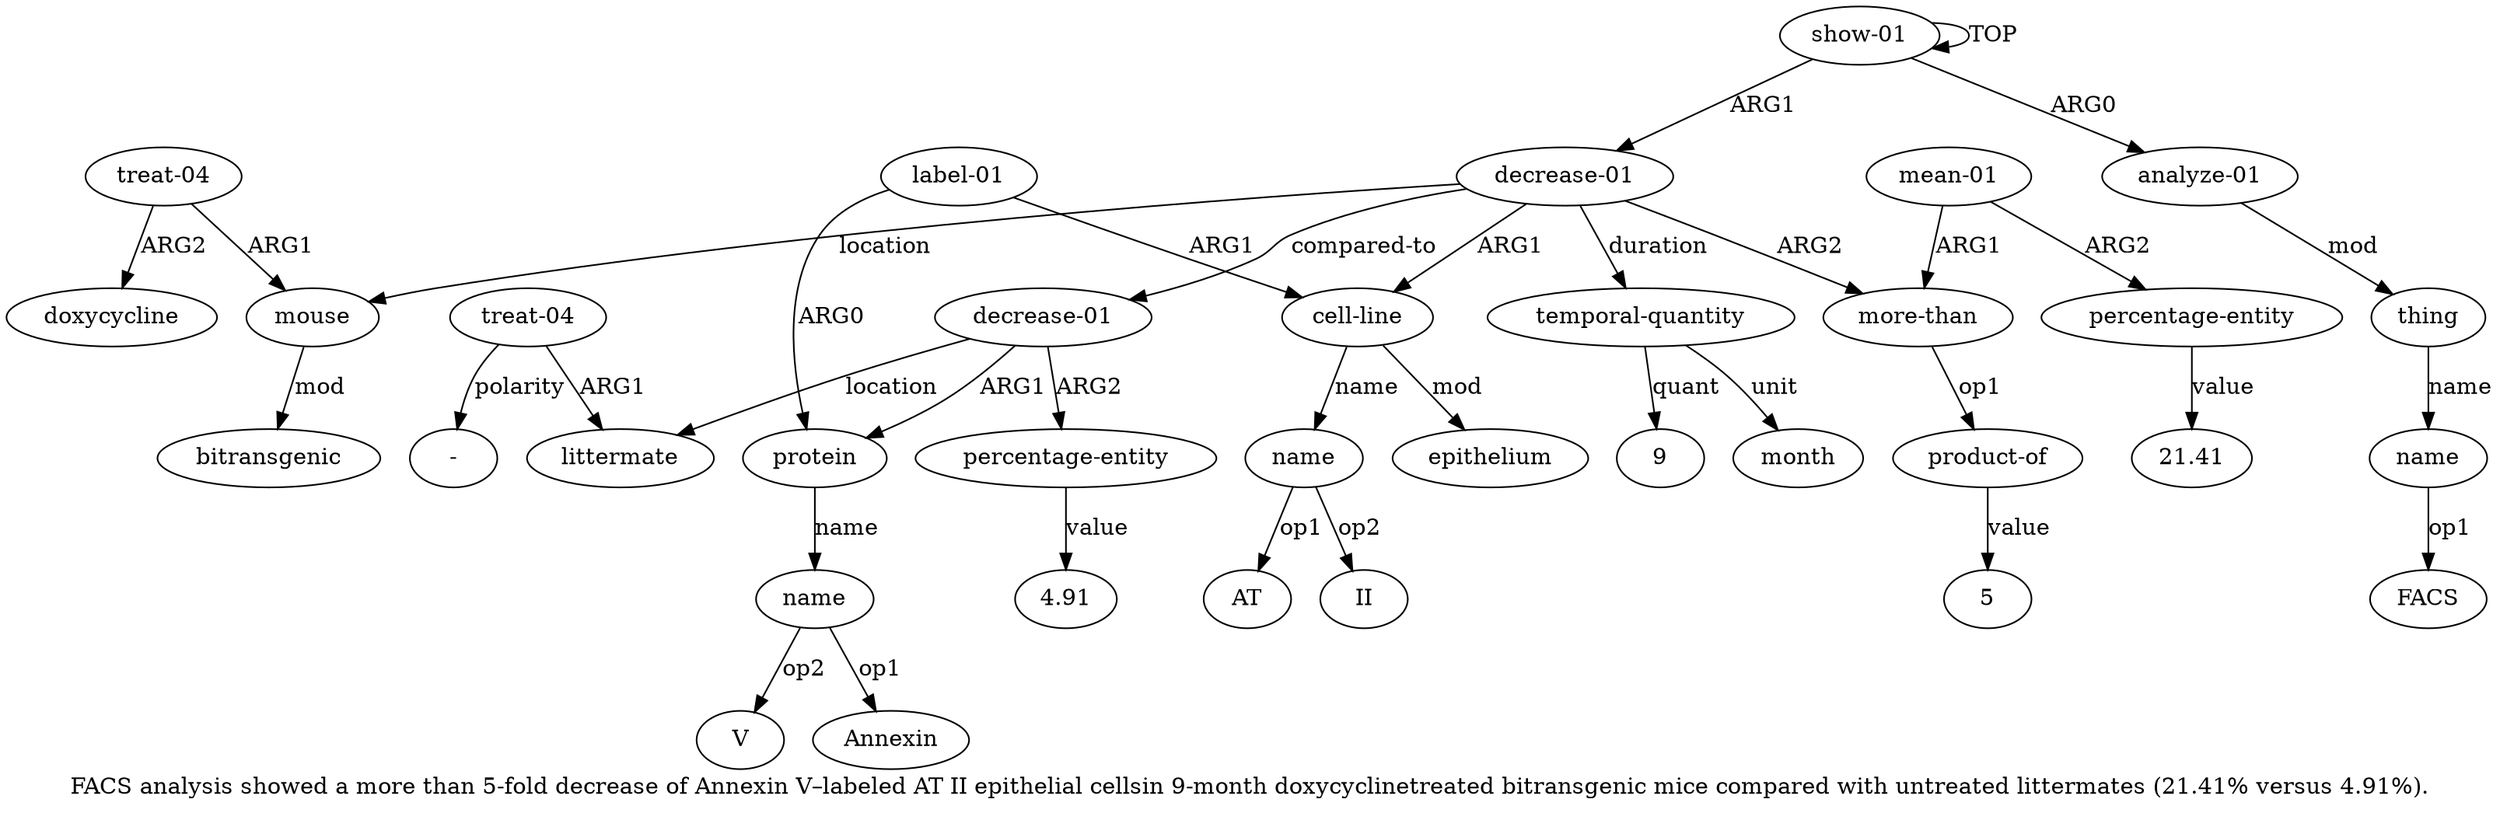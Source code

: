 digraph  {
	graph [label="FACS analysis showed a more than 5-fold decrease of Annexin V–labeled AT II epithelial cellsin 9-month doxycyclinetreated bitransgenic \
mice compared with untreated littermates (21.41% versus 4.91%)."];
	node [label="\N"];
	a20	 [color=black,
		gold_ind=20,
		gold_label=doxycycline,
		label=doxycycline,
		test_ind=20,
		test_label=doxycycline];
	a21	 [color=black,
		gold_ind=21,
		gold_label="decrease-01",
		label="decrease-01",
		test_ind=21,
		test_label="decrease-01"];
	a22	 [color=black,
		gold_ind=22,
		gold_label="percentage-entity",
		label="percentage-entity",
		test_ind=22,
		test_label="percentage-entity"];
	a21 -> a22 [key=0,
	color=black,
	gold_label=ARG2,
	label=ARG2,
	test_label=ARG2];
a23 [color=black,
	gold_ind=23,
	gold_label=littermate,
	label=littermate,
	test_ind=23,
	test_label=littermate];
a21 -> a23 [key=0,
color=black,
gold_label=location,
label=location,
test_label=location];
a9 [color=black,
gold_ind=9,
gold_label=protein,
label=protein,
test_ind=9,
test_label=protein];
a21 -> a9 [key=0,
color=black,
gold_label=ARG1,
label=ARG1,
test_label=ARG1];
"a22 4.91" [color=black,
gold_ind=-1,
gold_label=4.91,
label=4.91,
test_ind=-1,
test_label=4.91];
a22 -> "a22 4.91" [key=0,
color=black,
gold_label=value,
label=value,
test_label=value];
a24 [color=black,
gold_ind=24,
gold_label="treat-04",
label="treat-04",
test_ind=24,
test_label="treat-04"];
a24 -> a23 [key=0,
color=black,
gold_label=ARG1,
label=ARG1,
test_label=ARG1];
"a24 -" [color=black,
gold_ind=-1,
gold_label="-",
label="-",
test_ind=-1,
test_label="-"];
a24 -> "a24 -" [key=0,
color=black,
gold_label=polarity,
label=polarity,
test_label=polarity];
"a10 V" [color=black,
gold_ind=-1,
gold_label=V,
label=V,
test_ind=-1,
test_label=V];
"a15 9" [color=black,
gold_ind=-1,
gold_label=9,
label=9,
test_ind=-1,
test_label=9];
"a6 AT" [color=black,
gold_ind=-1,
gold_label=AT,
label=AT,
test_ind=-1,
test_label=AT];
"a3 FACS" [color=black,
gold_ind=-1,
gold_label=FACS,
label=FACS,
test_ind=-1,
test_label=FACS];
"a6 II" [color=black,
gold_ind=-1,
gold_label=II,
label=II,
test_ind=-1,
test_label=II];
a15 [color=black,
gold_ind=15,
gold_label="temporal-quantity",
label="temporal-quantity",
test_ind=15,
test_label="temporal-quantity"];
a15 -> "a15 9" [key=0,
color=black,
gold_label=quant,
label=quant,
test_label=quant];
a16 [color=black,
gold_ind=16,
gold_label=month,
label=month,
test_ind=16,
test_label=month];
a15 -> a16 [key=0,
color=black,
gold_label=unit,
label=unit,
test_label=unit];
a14 [color=black,
gold_ind=14,
gold_label="percentage-entity",
label="percentage-entity",
test_ind=14,
test_label="percentage-entity"];
"a14 21.41" [color=black,
gold_ind=-1,
gold_label=21.41,
label=21.41,
test_ind=-1,
test_label=21.41];
a14 -> "a14 21.41" [key=0,
color=black,
gold_label=value,
label=value,
test_label=value];
a17 [color=black,
gold_ind=17,
gold_label=mouse,
label=mouse,
test_ind=17,
test_label=mouse];
a18 [color=black,
gold_ind=18,
gold_label=bitransgenic,
label=bitransgenic,
test_ind=18,
test_label=bitransgenic];
a17 -> a18 [key=0,
color=black,
gold_label=mod,
label=mod,
test_label=mod];
a11 [color=black,
gold_ind=11,
gold_label="more-than",
label="more-than",
test_ind=11,
test_label="more-than"];
a12 [color=black,
gold_ind=12,
gold_label="product-of",
label="product-of",
test_ind=12,
test_label="product-of"];
a11 -> a12 [key=0,
color=black,
gold_label=op1,
label=op1,
test_label=op1];
a10 [color=black,
gold_ind=10,
gold_label=name,
label=name,
test_ind=10,
test_label=name];
a10 -> "a10 V" [key=0,
color=black,
gold_label=op2,
label=op2,
test_label=op2];
"a10 Annexin" [color=black,
gold_ind=-1,
gold_label=Annexin,
label=Annexin,
test_ind=-1,
test_label=Annexin];
a10 -> "a10 Annexin" [key=0,
color=black,
gold_label=op1,
label=op1,
test_label=op1];
a13 [color=black,
gold_ind=13,
gold_label="mean-01",
label="mean-01",
test_ind=13,
test_label="mean-01"];
a13 -> a14 [key=0,
color=black,
gold_label=ARG2,
label=ARG2,
test_label=ARG2];
a13 -> a11 [key=0,
color=black,
gold_label=ARG1,
label=ARG1,
test_label=ARG1];
"a12 5" [color=black,
gold_ind=-1,
gold_label=5,
label=5,
test_ind=-1,
test_label=5];
a12 -> "a12 5" [key=0,
color=black,
gold_label=value,
label=value,
test_label=value];
a19 [color=black,
gold_ind=19,
gold_label="treat-04",
label="treat-04",
test_ind=19,
test_label="treat-04"];
a19 -> a20 [key=0,
color=black,
gold_label=ARG2,
label=ARG2,
test_label=ARG2];
a19 -> a17 [key=0,
color=black,
gold_label=ARG1,
label=ARG1,
test_label=ARG1];
a1 [color=black,
gold_ind=1,
gold_label="analyze-01",
label="analyze-01",
test_ind=1,
test_label="analyze-01"];
a2 [color=black,
gold_ind=2,
gold_label=thing,
label=thing,
test_ind=2,
test_label=thing];
a1 -> a2 [key=0,
color=black,
gold_label=mod,
label=mod,
test_label=mod];
a0 [color=black,
gold_ind=0,
gold_label="show-01",
label="show-01",
test_ind=0,
test_label="show-01"];
a0 -> a1 [key=0,
color=black,
gold_label=ARG0,
label=ARG0,
test_label=ARG0];
a0 -> a0 [key=0,
color=black,
gold_label=TOP,
label=TOP,
test_label=TOP];
a4 [color=black,
gold_ind=4,
gold_label="decrease-01",
label="decrease-01",
test_ind=4,
test_label="decrease-01"];
a0 -> a4 [key=0,
color=black,
gold_label=ARG1,
label=ARG1,
test_label=ARG1];
a3 [color=black,
gold_ind=3,
gold_label=name,
label=name,
test_ind=3,
test_label=name];
a3 -> "a3 FACS" [key=0,
color=black,
gold_label=op1,
label=op1,
test_label=op1];
a2 -> a3 [key=0,
color=black,
gold_label=name,
label=name,
test_label=name];
a5 [color=black,
gold_ind=5,
gold_label="cell-line",
label="cell-line",
test_ind=5,
test_label="cell-line"];
a7 [color=black,
gold_ind=7,
gold_label=epithelium,
label=epithelium,
test_ind=7,
test_label=epithelium];
a5 -> a7 [key=0,
color=black,
gold_label=mod,
label=mod,
test_label=mod];
a6 [color=black,
gold_ind=6,
gold_label=name,
label=name,
test_ind=6,
test_label=name];
a5 -> a6 [key=0,
color=black,
gold_label=name,
label=name,
test_label=name];
a4 -> a21 [key=0,
color=black,
gold_label="compared-to",
label="compared-to",
test_label="compared-to"];
a4 -> a15 [key=0,
color=black,
gold_label=duration,
label=duration,
test_label=duration];
a4 -> a17 [key=0,
color=black,
gold_label=location,
label=location,
test_label=location];
a4 -> a11 [key=0,
color=black,
gold_label=ARG2,
label=ARG2,
test_label=ARG2];
a4 -> a5 [key=0,
color=black,
gold_label=ARG1,
label=ARG1,
test_label=ARG1];
a6 -> "a6 AT" [key=0,
color=black,
gold_label=op1,
label=op1,
test_label=op1];
a6 -> "a6 II" [key=0,
color=black,
gold_label=op2,
label=op2,
test_label=op2];
a9 -> a10 [key=0,
color=black,
gold_label=name,
label=name,
test_label=name];
a8 [color=black,
gold_ind=8,
gold_label="label-01",
label="label-01",
test_ind=8,
test_label="label-01"];
a8 -> a5 [key=0,
color=black,
gold_label=ARG1,
label=ARG1,
test_label=ARG1];
a8 -> a9 [key=0,
color=black,
gold_label=ARG0,
label=ARG0,
test_label=ARG0];
}
